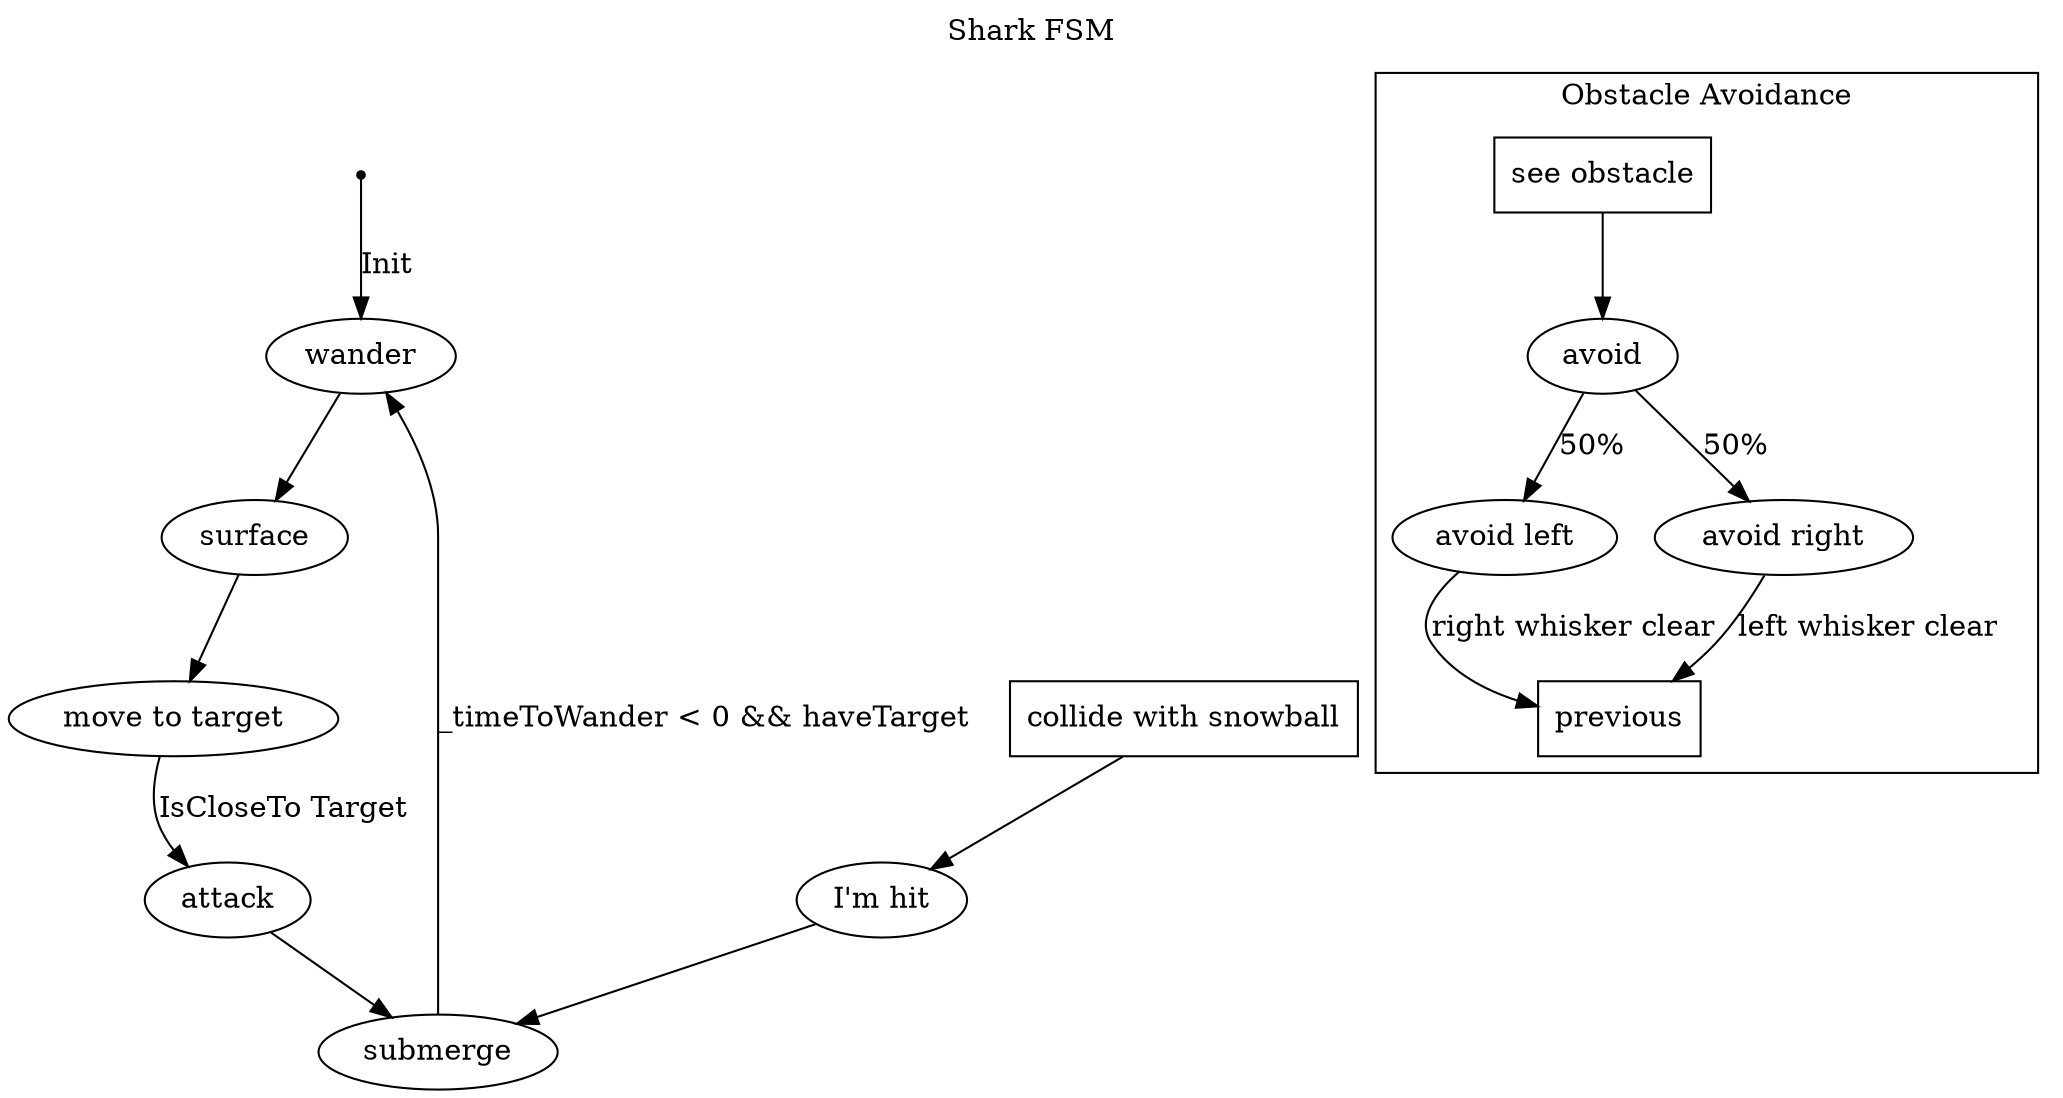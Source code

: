 digraph shark {
    node [shape=point,label=""]ENTRY;

    node [shape=ellipse];

    wander[label="wander"];
    im_hit[label="I'm hit"];
    surface[label="surface"];
    submerge[label="submerge"];
    move_to_target[label="move to target"];
    attack[label="attack"];
    snowballed[shape=rect,label="collide with snowball"];

    subgraph cluster_obstacle_avoid {
        see_obstacle[shape=rect,label="see obstacle"];
        avoid_left[label="avoid left"];
        avoid_right[label="avoid right"];
        avoid[label="avoid"];
        previous[shape=polygon,label="previous"];

        labelloc="t";
        label="Obstacle Avoidance";
    }

    ENTRY->wander[label="Init"];
    surface->move_to_target;
    attack->submerge;
    submerge->wander[label="_timeToWander < 0 && haveTarget"];
    im_hit->submerge;
    move_to_target->attack[label="IsCloseTo Target"];
    wander->surface;
    snowballed->im_hit;
    see_obstacle->avoid;
    avoid->avoid_left[label="50%"];
    avoid->avoid_right[label="50%"];
    avoid_left->previous[label="right whisker clear"];
    avoid_right->previous[label="left whisker clear"];

    labelloc="t";
    label="Shark FSM";
}